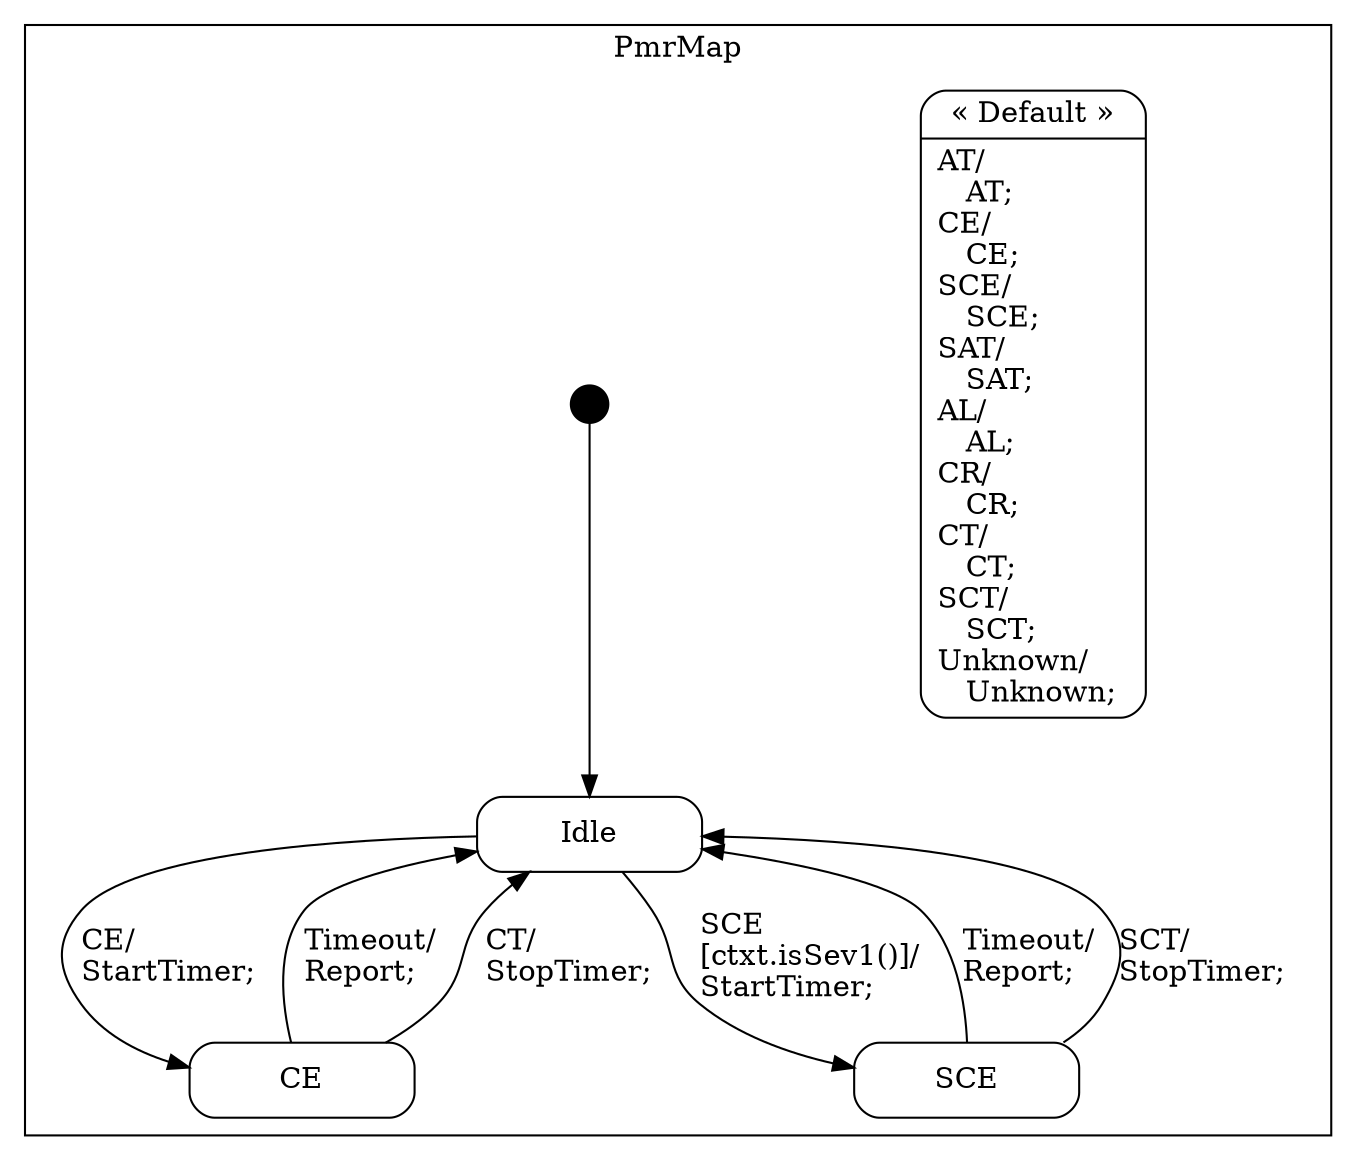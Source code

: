digraph PmrClass {

    node
        [shape=Mrecord width=1.5];

    subgraph cluster_PmrMap {

        label="PmrMap";

        //
        // States (Nodes)
        //

        "PmrMap::Idle"
            [label="{Idle}"];

        "PmrMap::CE"
            [label="{CE}"];

        "PmrMap::SCE"
            [label="{SCE}"];

        "PmrMap::DefaultState"
            [label="{&laquo; Default &raquo;|AT/\l&nbsp;&nbsp;&nbsp;AT;\lCE/\l&nbsp;&nbsp;&nbsp;CE;\lSCE/\l&nbsp;&nbsp;&nbsp;SCE;\lSAT/\l&nbsp;&nbsp;&nbsp;SAT;\lAL/\l&nbsp;&nbsp;&nbsp;AL;\lCR/\l&nbsp;&nbsp;&nbsp;CR;\lCT/\l&nbsp;&nbsp;&nbsp;CT;\lSCT/\l&nbsp;&nbsp;&nbsp;SCT;\lUnknown/\l&nbsp;&nbsp;&nbsp;Unknown;\l}"];

        "%start"
            [label="" shape=circle style=filled fillcolor=black width=0.25];

        //
        // Transitions (Edges)
        //

        "PmrMap::Idle" -> "PmrMap::CE"
            [label="CE/\lStartTimer;\l"];

        "PmrMap::Idle" -> "PmrMap::SCE"
            [label="SCE\l\[ctxt.isSev1()\]/\lStartTimer;\l"];

        "PmrMap::CE" -> "PmrMap::Idle"
            [label="Timeout/\lReport;\l"];

        "PmrMap::CE" -> "PmrMap::Idle"
            [label="CT/\lStopTimer;\l"];

        "PmrMap::SCE" -> "PmrMap::Idle"
            [label="Timeout/\lReport;\l"];

        "PmrMap::SCE" -> "PmrMap::Idle"
            [label="SCT/\lStopTimer;\l"];

        "%start" -> "PmrMap::Idle"
    }

}

